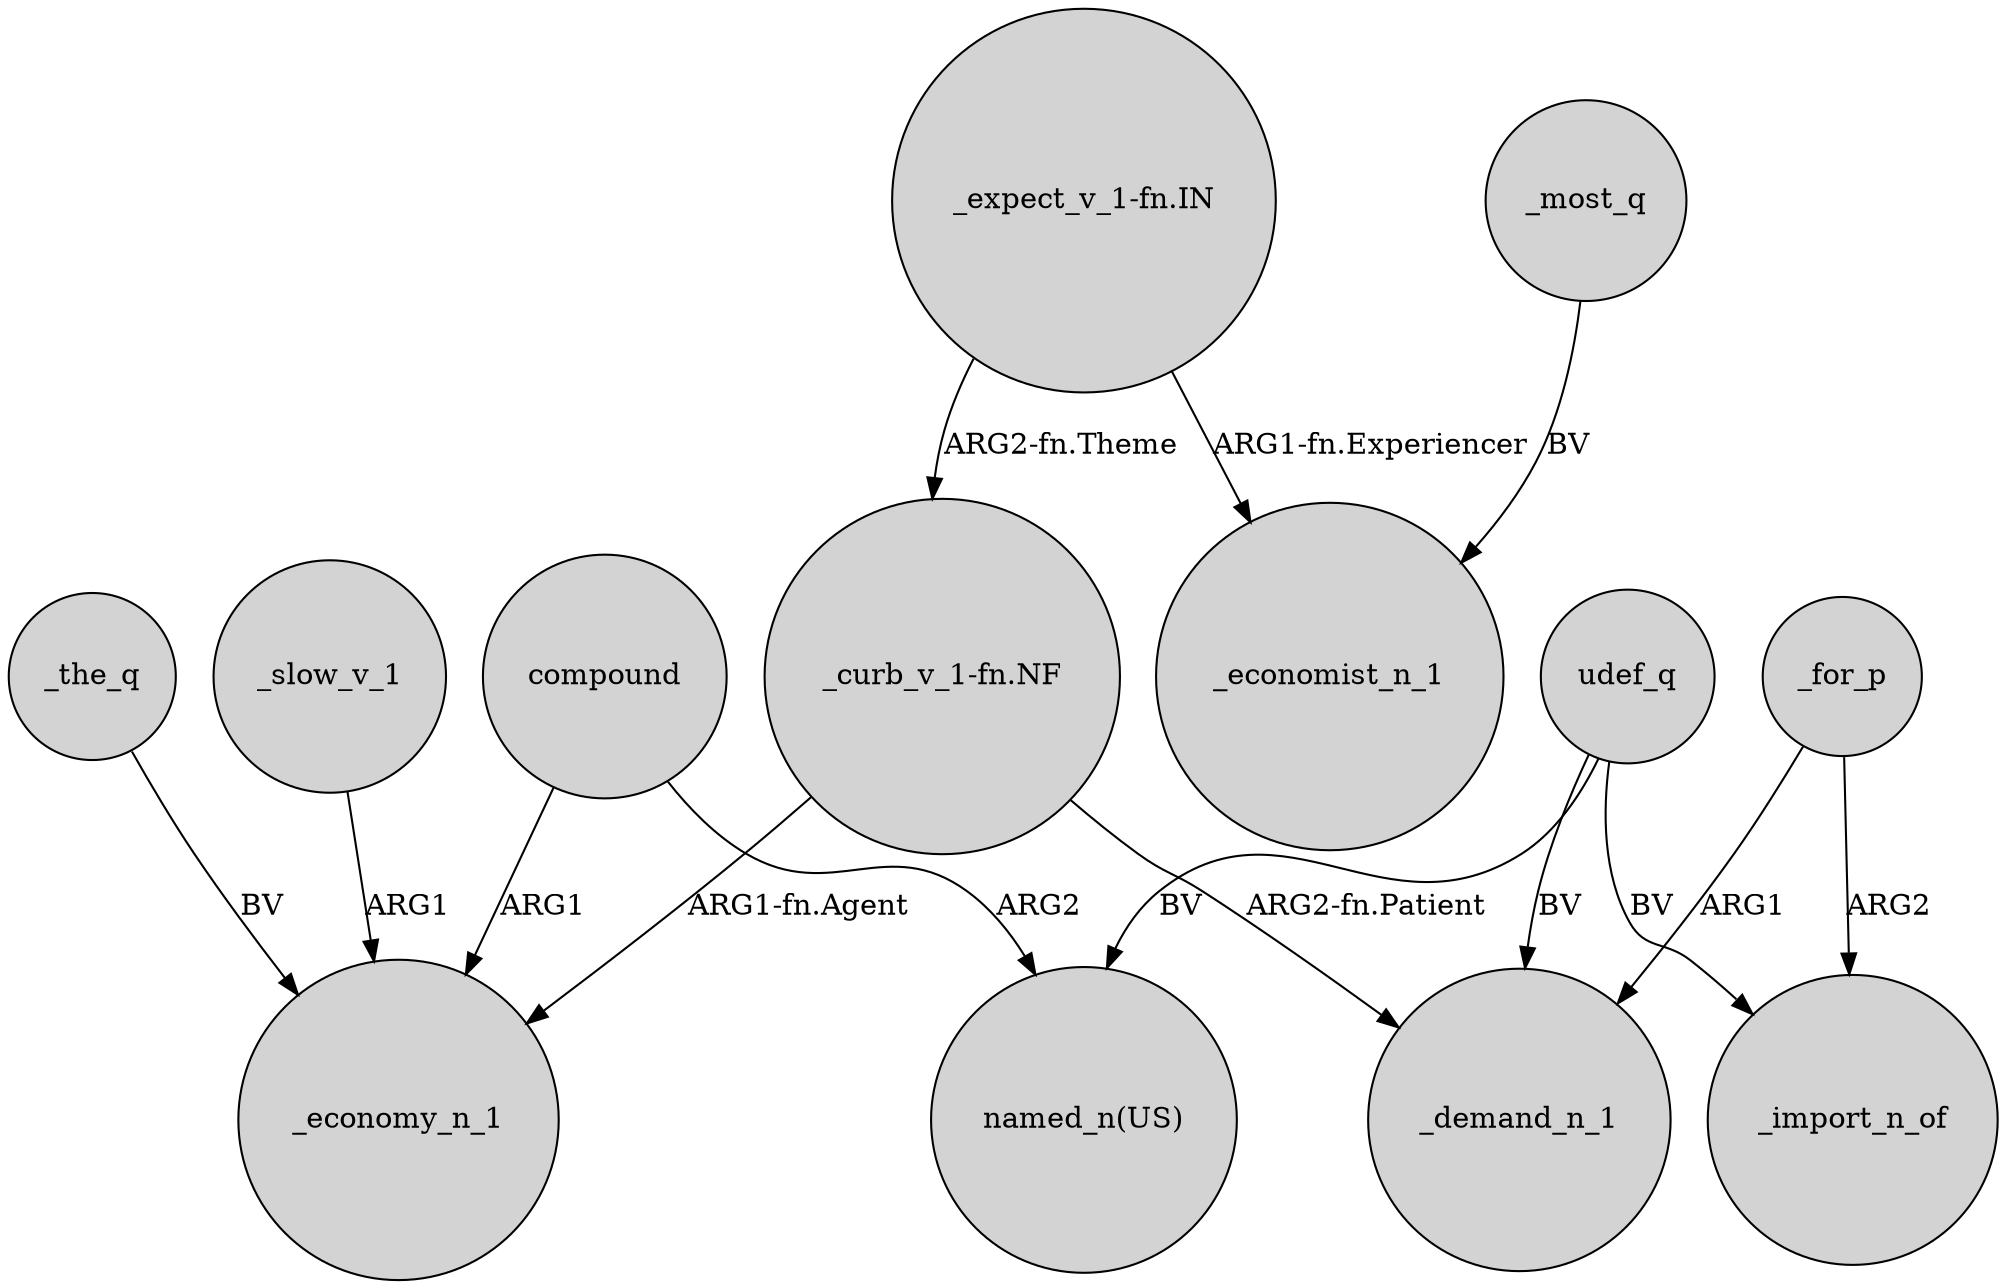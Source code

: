 digraph {
	node [shape=circle style=filled]
	compound -> _economy_n_1 [label=ARG1]
	_the_q -> _economy_n_1 [label=BV]
	_most_q -> _economist_n_1 [label=BV]
	udef_q -> "named_n(US)" [label=BV]
	"_curb_v_1-fn.NF" -> _demand_n_1 [label="ARG2-fn.Patient"]
	_for_p -> _demand_n_1 [label=ARG1]
	"_curb_v_1-fn.NF" -> _economy_n_1 [label="ARG1-fn.Agent"]
	udef_q -> _demand_n_1 [label=BV]
	compound -> "named_n(US)" [label=ARG2]
	"_expect_v_1-fn.IN" -> _economist_n_1 [label="ARG1-fn.Experiencer"]
	_slow_v_1 -> _economy_n_1 [label=ARG1]
	"_expect_v_1-fn.IN" -> "_curb_v_1-fn.NF" [label="ARG2-fn.Theme"]
	udef_q -> _import_n_of [label=BV]
	_for_p -> _import_n_of [label=ARG2]
}
